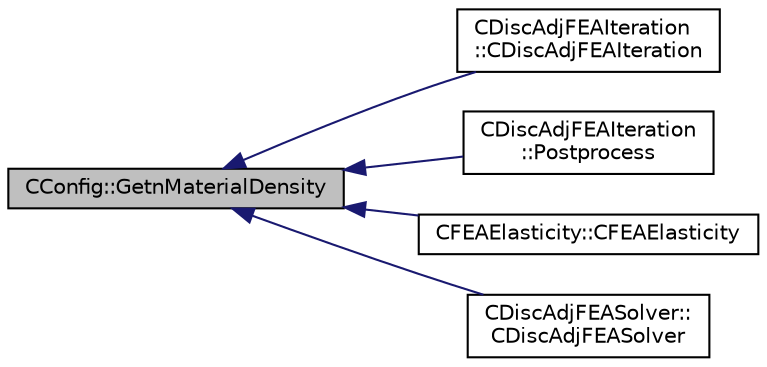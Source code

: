 digraph "CConfig::GetnMaterialDensity"
{
  edge [fontname="Helvetica",fontsize="10",labelfontname="Helvetica",labelfontsize="10"];
  node [fontname="Helvetica",fontsize="10",shape=record];
  rankdir="LR";
  Node9283 [label="CConfig::GetnMaterialDensity",height=0.2,width=0.4,color="black", fillcolor="grey75", style="filled", fontcolor="black"];
  Node9283 -> Node9284 [dir="back",color="midnightblue",fontsize="10",style="solid",fontname="Helvetica"];
  Node9284 [label="CDiscAdjFEAIteration\l::CDiscAdjFEAIteration",height=0.2,width=0.4,color="black", fillcolor="white", style="filled",URL="$class_c_disc_adj_f_e_a_iteration.html#a535696cf262a09cb247d298a4e9a7cd4",tooltip="Constructor of the class. "];
  Node9283 -> Node9285 [dir="back",color="midnightblue",fontsize="10",style="solid",fontname="Helvetica"];
  Node9285 [label="CDiscAdjFEAIteration\l::Postprocess",height=0.2,width=0.4,color="black", fillcolor="white", style="filled",URL="$class_c_disc_adj_f_e_a_iteration.html#ab31e2bdb653756de9f890bd29c757767",tooltip="Postprocesses the discrete adjoint mean flow system before heading to another physics system or the n..."];
  Node9283 -> Node9286 [dir="back",color="midnightblue",fontsize="10",style="solid",fontname="Helvetica"];
  Node9286 [label="CFEAElasticity::CFEAElasticity",height=0.2,width=0.4,color="black", fillcolor="white", style="filled",URL="$class_c_f_e_a_elasticity.html#ad1c14749a7ca01a53ad55fe1f7297c06",tooltip="Constructor of the class (overload). "];
  Node9283 -> Node9287 [dir="back",color="midnightblue",fontsize="10",style="solid",fontname="Helvetica"];
  Node9287 [label="CDiscAdjFEASolver::\lCDiscAdjFEASolver",height=0.2,width=0.4,color="black", fillcolor="white", style="filled",URL="$class_c_disc_adj_f_e_a_solver.html#ae74a58b4ee4459687d1c4f4e0d0e15ff"];
}
